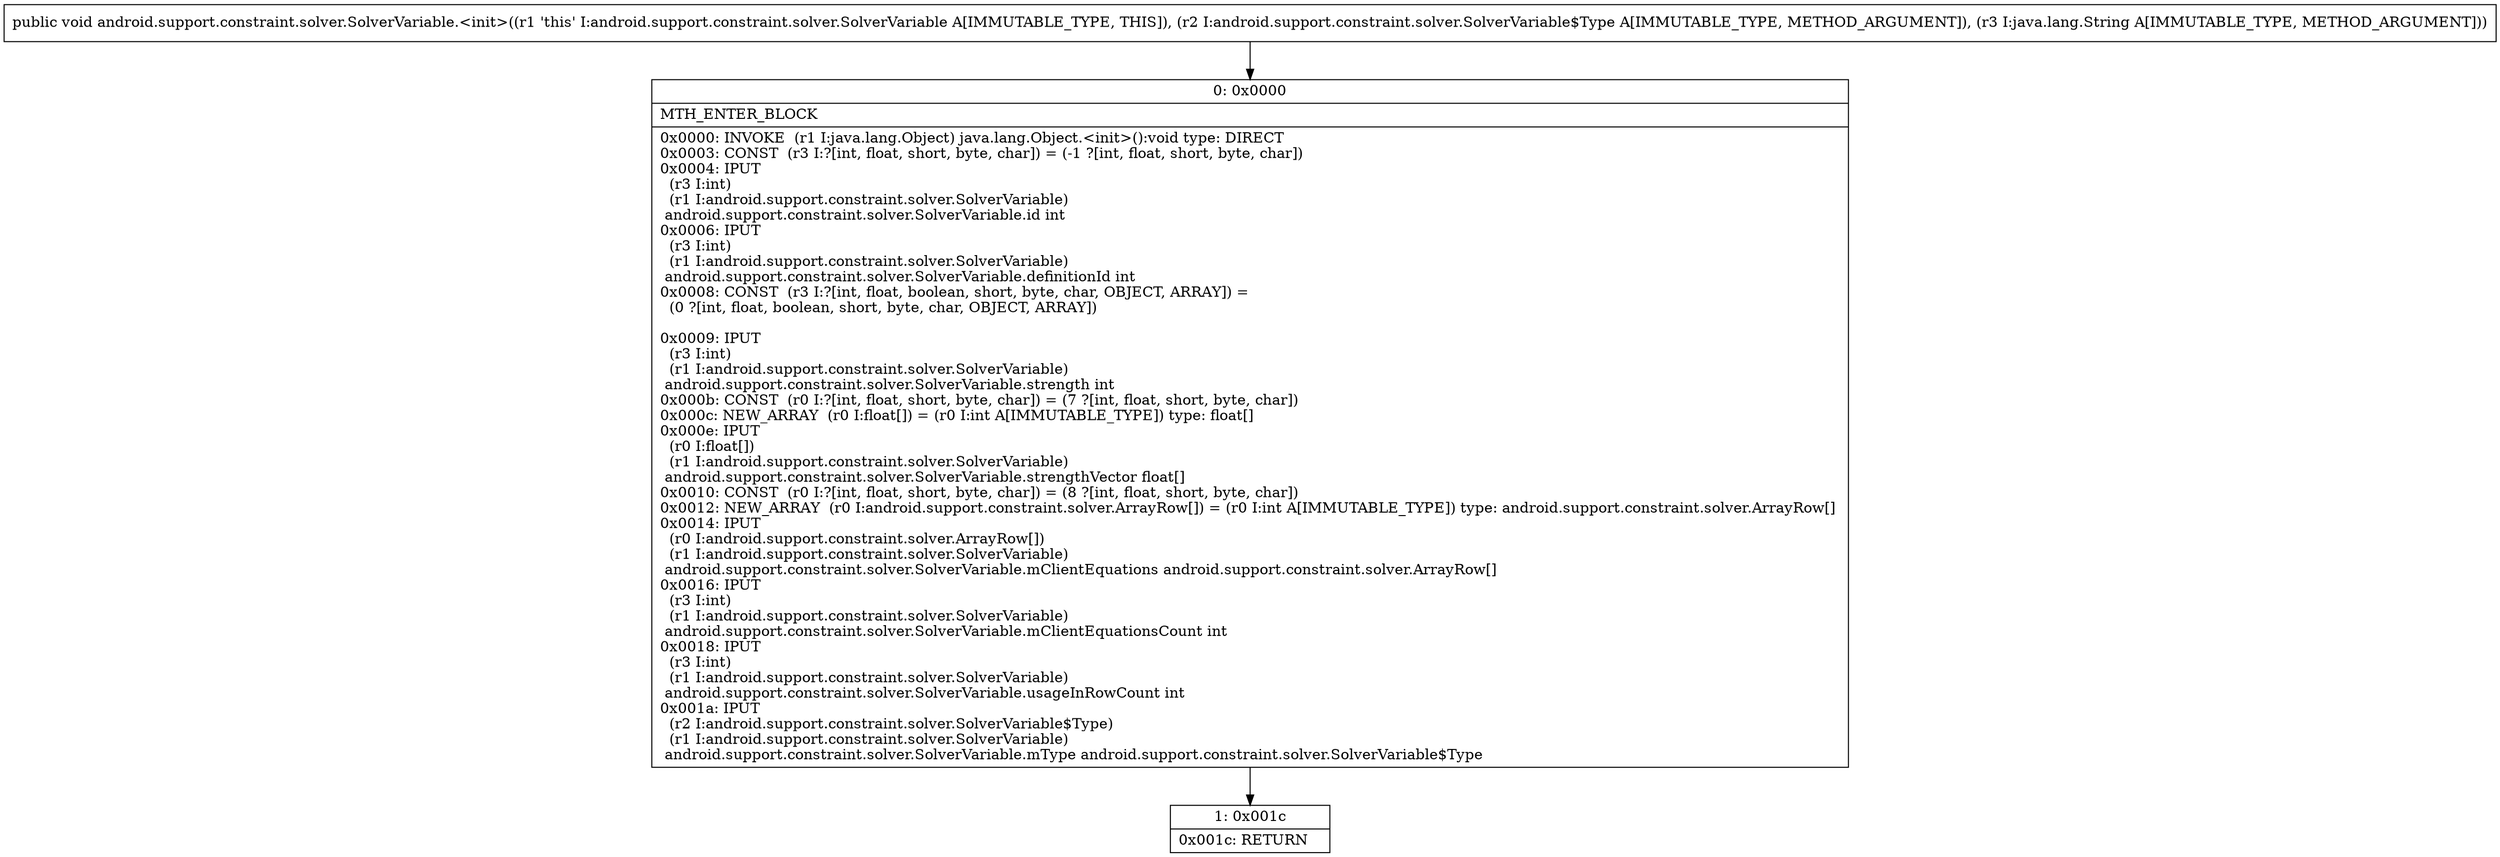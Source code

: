 digraph "CFG forandroid.support.constraint.solver.SolverVariable.\<init\>(Landroid\/support\/constraint\/solver\/SolverVariable$Type;Ljava\/lang\/String;)V" {
Node_0 [shape=record,label="{0\:\ 0x0000|MTH_ENTER_BLOCK\l|0x0000: INVOKE  (r1 I:java.lang.Object) java.lang.Object.\<init\>():void type: DIRECT \l0x0003: CONST  (r3 I:?[int, float, short, byte, char]) = (\-1 ?[int, float, short, byte, char]) \l0x0004: IPUT  \l  (r3 I:int)\l  (r1 I:android.support.constraint.solver.SolverVariable)\l android.support.constraint.solver.SolverVariable.id int \l0x0006: IPUT  \l  (r3 I:int)\l  (r1 I:android.support.constraint.solver.SolverVariable)\l android.support.constraint.solver.SolverVariable.definitionId int \l0x0008: CONST  (r3 I:?[int, float, boolean, short, byte, char, OBJECT, ARRAY]) = \l  (0 ?[int, float, boolean, short, byte, char, OBJECT, ARRAY])\l \l0x0009: IPUT  \l  (r3 I:int)\l  (r1 I:android.support.constraint.solver.SolverVariable)\l android.support.constraint.solver.SolverVariable.strength int \l0x000b: CONST  (r0 I:?[int, float, short, byte, char]) = (7 ?[int, float, short, byte, char]) \l0x000c: NEW_ARRAY  (r0 I:float[]) = (r0 I:int A[IMMUTABLE_TYPE]) type: float[] \l0x000e: IPUT  \l  (r0 I:float[])\l  (r1 I:android.support.constraint.solver.SolverVariable)\l android.support.constraint.solver.SolverVariable.strengthVector float[] \l0x0010: CONST  (r0 I:?[int, float, short, byte, char]) = (8 ?[int, float, short, byte, char]) \l0x0012: NEW_ARRAY  (r0 I:android.support.constraint.solver.ArrayRow[]) = (r0 I:int A[IMMUTABLE_TYPE]) type: android.support.constraint.solver.ArrayRow[] \l0x0014: IPUT  \l  (r0 I:android.support.constraint.solver.ArrayRow[])\l  (r1 I:android.support.constraint.solver.SolverVariable)\l android.support.constraint.solver.SolverVariable.mClientEquations android.support.constraint.solver.ArrayRow[] \l0x0016: IPUT  \l  (r3 I:int)\l  (r1 I:android.support.constraint.solver.SolverVariable)\l android.support.constraint.solver.SolverVariable.mClientEquationsCount int \l0x0018: IPUT  \l  (r3 I:int)\l  (r1 I:android.support.constraint.solver.SolverVariable)\l android.support.constraint.solver.SolverVariable.usageInRowCount int \l0x001a: IPUT  \l  (r2 I:android.support.constraint.solver.SolverVariable$Type)\l  (r1 I:android.support.constraint.solver.SolverVariable)\l android.support.constraint.solver.SolverVariable.mType android.support.constraint.solver.SolverVariable$Type \l}"];
Node_1 [shape=record,label="{1\:\ 0x001c|0x001c: RETURN   \l}"];
MethodNode[shape=record,label="{public void android.support.constraint.solver.SolverVariable.\<init\>((r1 'this' I:android.support.constraint.solver.SolverVariable A[IMMUTABLE_TYPE, THIS]), (r2 I:android.support.constraint.solver.SolverVariable$Type A[IMMUTABLE_TYPE, METHOD_ARGUMENT]), (r3 I:java.lang.String A[IMMUTABLE_TYPE, METHOD_ARGUMENT])) }"];
MethodNode -> Node_0;
Node_0 -> Node_1;
}

